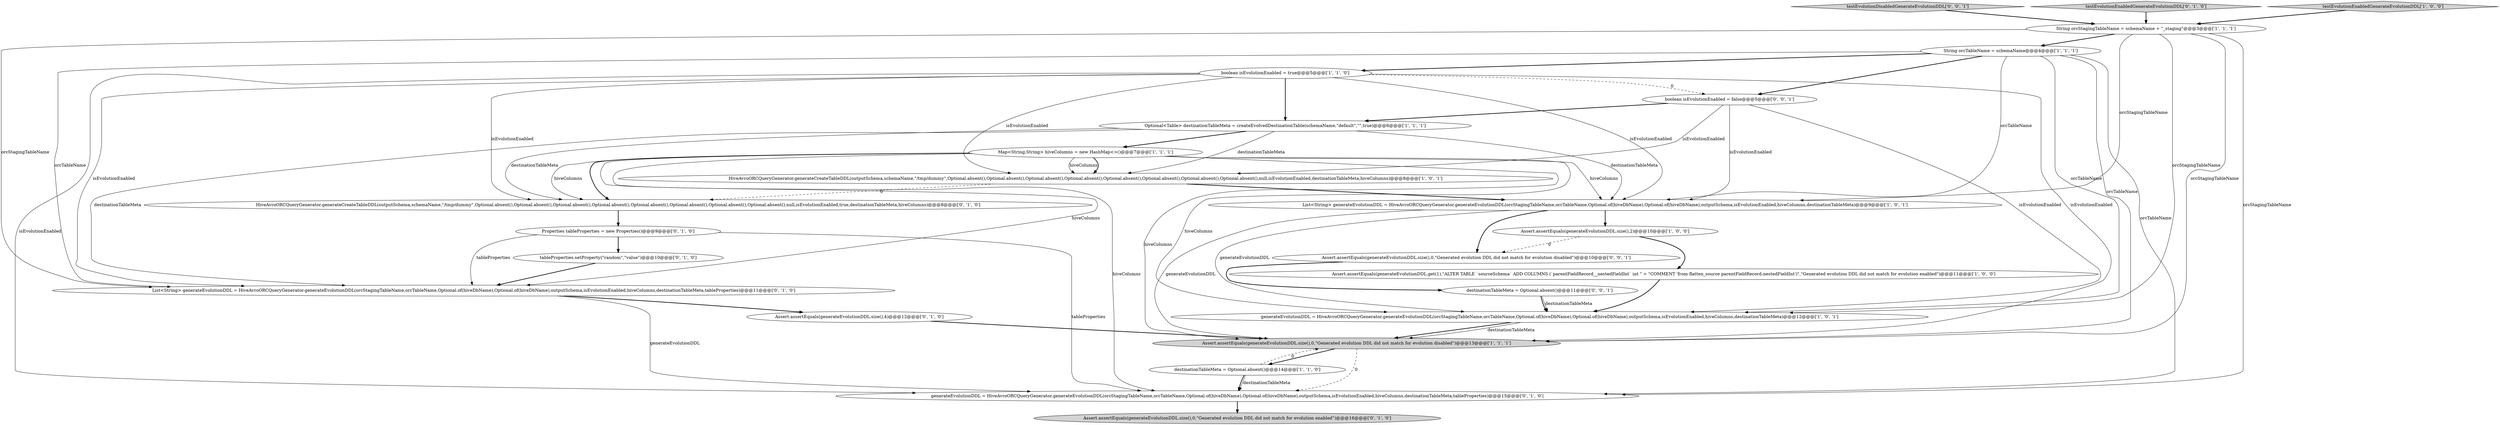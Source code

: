 digraph {
6 [style = filled, label = "Map<String,String> hiveColumns = new HashMap<>()@@@7@@@['1', '1', '1']", fillcolor = white, shape = ellipse image = "AAA0AAABBB1BBB"];
20 [style = filled, label = "List<String> generateEvolutionDDL = HiveAvroORCQueryGenerator.generateEvolutionDDL(orcStagingTableName,orcTableName,Optional.of(hiveDbName),Optional.of(hiveDbName),outputSchema,isEvolutionEnabled,hiveColumns,destinationTableMeta,tableProperties)@@@11@@@['0', '1', '0']", fillcolor = white, shape = ellipse image = "AAA1AAABBB2BBB"];
19 [style = filled, label = "tableProperties.setProperty(\"random\",\"value\")@@@10@@@['0', '1', '0']", fillcolor = white, shape = ellipse image = "AAA0AAABBB2BBB"];
2 [style = filled, label = "destinationTableMeta = Optional.absent()@@@14@@@['1', '1', '0']", fillcolor = white, shape = ellipse image = "AAA0AAABBB1BBB"];
1 [style = filled, label = "List<String> generateEvolutionDDL = HiveAvroORCQueryGenerator.generateEvolutionDDL(orcStagingTableName,orcTableName,Optional.of(hiveDbName),Optional.of(hiveDbName),outputSchema,isEvolutionEnabled,hiveColumns,destinationTableMeta)@@@9@@@['1', '0', '1']", fillcolor = white, shape = ellipse image = "AAA0AAABBB1BBB"];
16 [style = filled, label = "Assert.assertEquals(generateEvolutionDDL.size(),4)@@@12@@@['0', '1', '0']", fillcolor = white, shape = ellipse image = "AAA1AAABBB2BBB"];
10 [style = filled, label = "Optional<Table> destinationTableMeta = createEvolvedDestinationTable(schemaName,\"default\",\"\",true)@@@6@@@['1', '1', '1']", fillcolor = white, shape = ellipse image = "AAA0AAABBB1BBB"];
13 [style = filled, label = "Properties tableProperties = new Properties()@@@9@@@['0', '1', '0']", fillcolor = white, shape = ellipse image = "AAA0AAABBB2BBB"];
7 [style = filled, label = "Assert.assertEquals(generateEvolutionDDL.get(1),\"ALTER TABLE `sourceSchema` ADD COLUMNS (`parentFieldRecord__nestedFieldInt` int \" + \"COMMENT 'from flatten_source parentFieldRecord.nestedFieldInt')\",\"Generated evolution DDL did not match for evolution enabled\")@@@11@@@['1', '0', '0']", fillcolor = white, shape = ellipse image = "AAA0AAABBB1BBB"];
22 [style = filled, label = "destinationTableMeta = Optional.absent()@@@11@@@['0', '0', '1']", fillcolor = white, shape = ellipse image = "AAA0AAABBB3BBB"];
24 [style = filled, label = "testEvolutionDisabledGenerateEvolutionDDL['0', '0', '1']", fillcolor = lightgray, shape = diamond image = "AAA0AAABBB3BBB"];
14 [style = filled, label = "HiveAvroORCQueryGenerator.generateCreateTableDDL(outputSchema,schemaName,\"/tmp/dummy\",Optional.absent(),Optional.absent(),Optional.absent(),Optional.absent(),Optional.absent(),Optional.absent(),Optional.absent(),Optional.absent(),null,isEvolutionEnabled,true,destinationTableMeta,hiveColumns)@@@8@@@['0', '1', '0']", fillcolor = white, shape = ellipse image = "AAA1AAABBB2BBB"];
15 [style = filled, label = "testEvolutionEnabledGenerateEvolutionDDL['0', '1', '0']", fillcolor = lightgray, shape = diamond image = "AAA0AAABBB2BBB"];
5 [style = filled, label = "HiveAvroORCQueryGenerator.generateCreateTableDDL(outputSchema,schemaName,\"/tmp/dummy\",Optional.absent(),Optional.absent(),Optional.absent(),Optional.absent(),Optional.absent(),Optional.absent(),Optional.absent(),Optional.absent(),null,isEvolutionEnabled,destinationTableMeta,hiveColumns)@@@8@@@['1', '0', '1']", fillcolor = white, shape = ellipse image = "AAA0AAABBB1BBB"];
11 [style = filled, label = "testEvolutionEnabledGenerateEvolutionDDL['1', '0', '0']", fillcolor = lightgray, shape = diamond image = "AAA0AAABBB1BBB"];
4 [style = filled, label = "Assert.assertEquals(generateEvolutionDDL.size(),2)@@@10@@@['1', '0', '0']", fillcolor = white, shape = ellipse image = "AAA0AAABBB1BBB"];
12 [style = filled, label = "String orcStagingTableName = schemaName + \"_staging\"@@@3@@@['1', '1', '1']", fillcolor = white, shape = ellipse image = "AAA0AAABBB1BBB"];
3 [style = filled, label = "String orcTableName = schemaName@@@4@@@['1', '1', '1']", fillcolor = white, shape = ellipse image = "AAA0AAABBB1BBB"];
17 [style = filled, label = "generateEvolutionDDL = HiveAvroORCQueryGenerator.generateEvolutionDDL(orcStagingTableName,orcTableName,Optional.of(hiveDbName),Optional.of(hiveDbName),outputSchema,isEvolutionEnabled,hiveColumns,destinationTableMeta,tableProperties)@@@15@@@['0', '1', '0']", fillcolor = white, shape = ellipse image = "AAA1AAABBB2BBB"];
21 [style = filled, label = "boolean isEvolutionEnabled = false@@@5@@@['0', '0', '1']", fillcolor = white, shape = ellipse image = "AAA0AAABBB3BBB"];
23 [style = filled, label = "Assert.assertEquals(generateEvolutionDDL.size(),0,\"Generated evolution DDL did not match for evolution disabled\")@@@10@@@['0', '0', '1']", fillcolor = white, shape = ellipse image = "AAA0AAABBB3BBB"];
9 [style = filled, label = "Assert.assertEquals(generateEvolutionDDL.size(),0,\"Generated evolution DDL did not match for evolution disabled\")@@@13@@@['1', '1', '1']", fillcolor = lightgray, shape = ellipse image = "AAA0AAABBB1BBB"];
18 [style = filled, label = "Assert.assertEquals(generateEvolutionDDL.size(),0,\"Generated evolution DDL did not match for evolution enabled\")@@@16@@@['0', '1', '0']", fillcolor = lightgray, shape = ellipse image = "AAA0AAABBB2BBB"];
0 [style = filled, label = "boolean isEvolutionEnabled = true@@@5@@@['1', '1', '0']", fillcolor = white, shape = ellipse image = "AAA0AAABBB1BBB"];
8 [style = filled, label = "generateEvolutionDDL = HiveAvroORCQueryGenerator.generateEvolutionDDL(orcStagingTableName,orcTableName,Optional.of(hiveDbName),Optional.of(hiveDbName),outputSchema,isEvolutionEnabled,hiveColumns,destinationTableMeta)@@@12@@@['1', '0', '1']", fillcolor = white, shape = ellipse image = "AAA0AAABBB1BBB"];
10->20 [style = solid, label="destinationTableMeta"];
2->17 [style = solid, label="destinationTableMeta"];
23->22 [style = bold, label=""];
22->8 [style = solid, label="destinationTableMeta"];
6->1 [style = solid, label="hiveColumns"];
6->20 [style = solid, label="hiveColumns"];
4->23 [style = dashed, label="0"];
7->8 [style = bold, label=""];
4->7 [style = bold, label=""];
8->9 [style = bold, label=""];
11->12 [style = bold, label=""];
22->8 [style = bold, label=""];
10->6 [style = bold, label=""];
13->19 [style = bold, label=""];
20->16 [style = bold, label=""];
12->9 [style = solid, label="orcStagingTableName"];
6->5 [style = solid, label="hiveColumns"];
8->9 [style = solid, label="destinationTableMeta"];
0->20 [style = solid, label="isEvolutionEnabled"];
13->20 [style = solid, label="tableProperties"];
5->14 [style = dashed, label="0"];
3->8 [style = solid, label="orcTableName"];
21->5 [style = solid, label="isEvolutionEnabled"];
15->12 [style = bold, label=""];
6->9 [style = solid, label="hiveColumns"];
0->21 [style = dashed, label="0"];
19->20 [style = bold, label=""];
5->1 [style = bold, label=""];
12->1 [style = solid, label="orcStagingTableName"];
3->21 [style = bold, label=""];
3->20 [style = solid, label="orcTableName"];
20->17 [style = solid, label="generateEvolutionDDL"];
9->2 [style = bold, label=""];
14->13 [style = bold, label=""];
10->5 [style = solid, label="destinationTableMeta"];
6->14 [style = solid, label="hiveColumns"];
9->17 [style = dashed, label="0"];
2->9 [style = dashed, label="0"];
3->9 [style = solid, label="orcTableName"];
1->23 [style = bold, label=""];
12->17 [style = solid, label="orcStagingTableName"];
13->17 [style = solid, label="tableProperties"];
21->10 [style = bold, label=""];
2->17 [style = bold, label=""];
6->17 [style = solid, label="hiveColumns"];
0->5 [style = solid, label="isEvolutionEnabled"];
6->8 [style = solid, label="hiveColumns"];
0->10 [style = bold, label=""];
0->14 [style = solid, label="isEvolutionEnabled"];
6->14 [style = bold, label=""];
0->1 [style = solid, label="isEvolutionEnabled"];
10->1 [style = solid, label="destinationTableMeta"];
12->20 [style = solid, label="orcStagingTableName"];
21->8 [style = solid, label="isEvolutionEnabled"];
12->3 [style = bold, label=""];
3->0 [style = bold, label=""];
1->9 [style = solid, label="generateEvolutionDDL"];
6->5 [style = bold, label=""];
1->4 [style = bold, label=""];
24->12 [style = bold, label=""];
3->17 [style = solid, label="orcTableName"];
1->8 [style = solid, label="generateEvolutionDDL"];
12->8 [style = solid, label="orcStagingTableName"];
0->17 [style = solid, label="isEvolutionEnabled"];
21->1 [style = solid, label="isEvolutionEnabled"];
3->1 [style = solid, label="orcTableName"];
10->14 [style = solid, label="destinationTableMeta"];
0->9 [style = solid, label="isEvolutionEnabled"];
16->9 [style = bold, label=""];
17->18 [style = bold, label=""];
}
